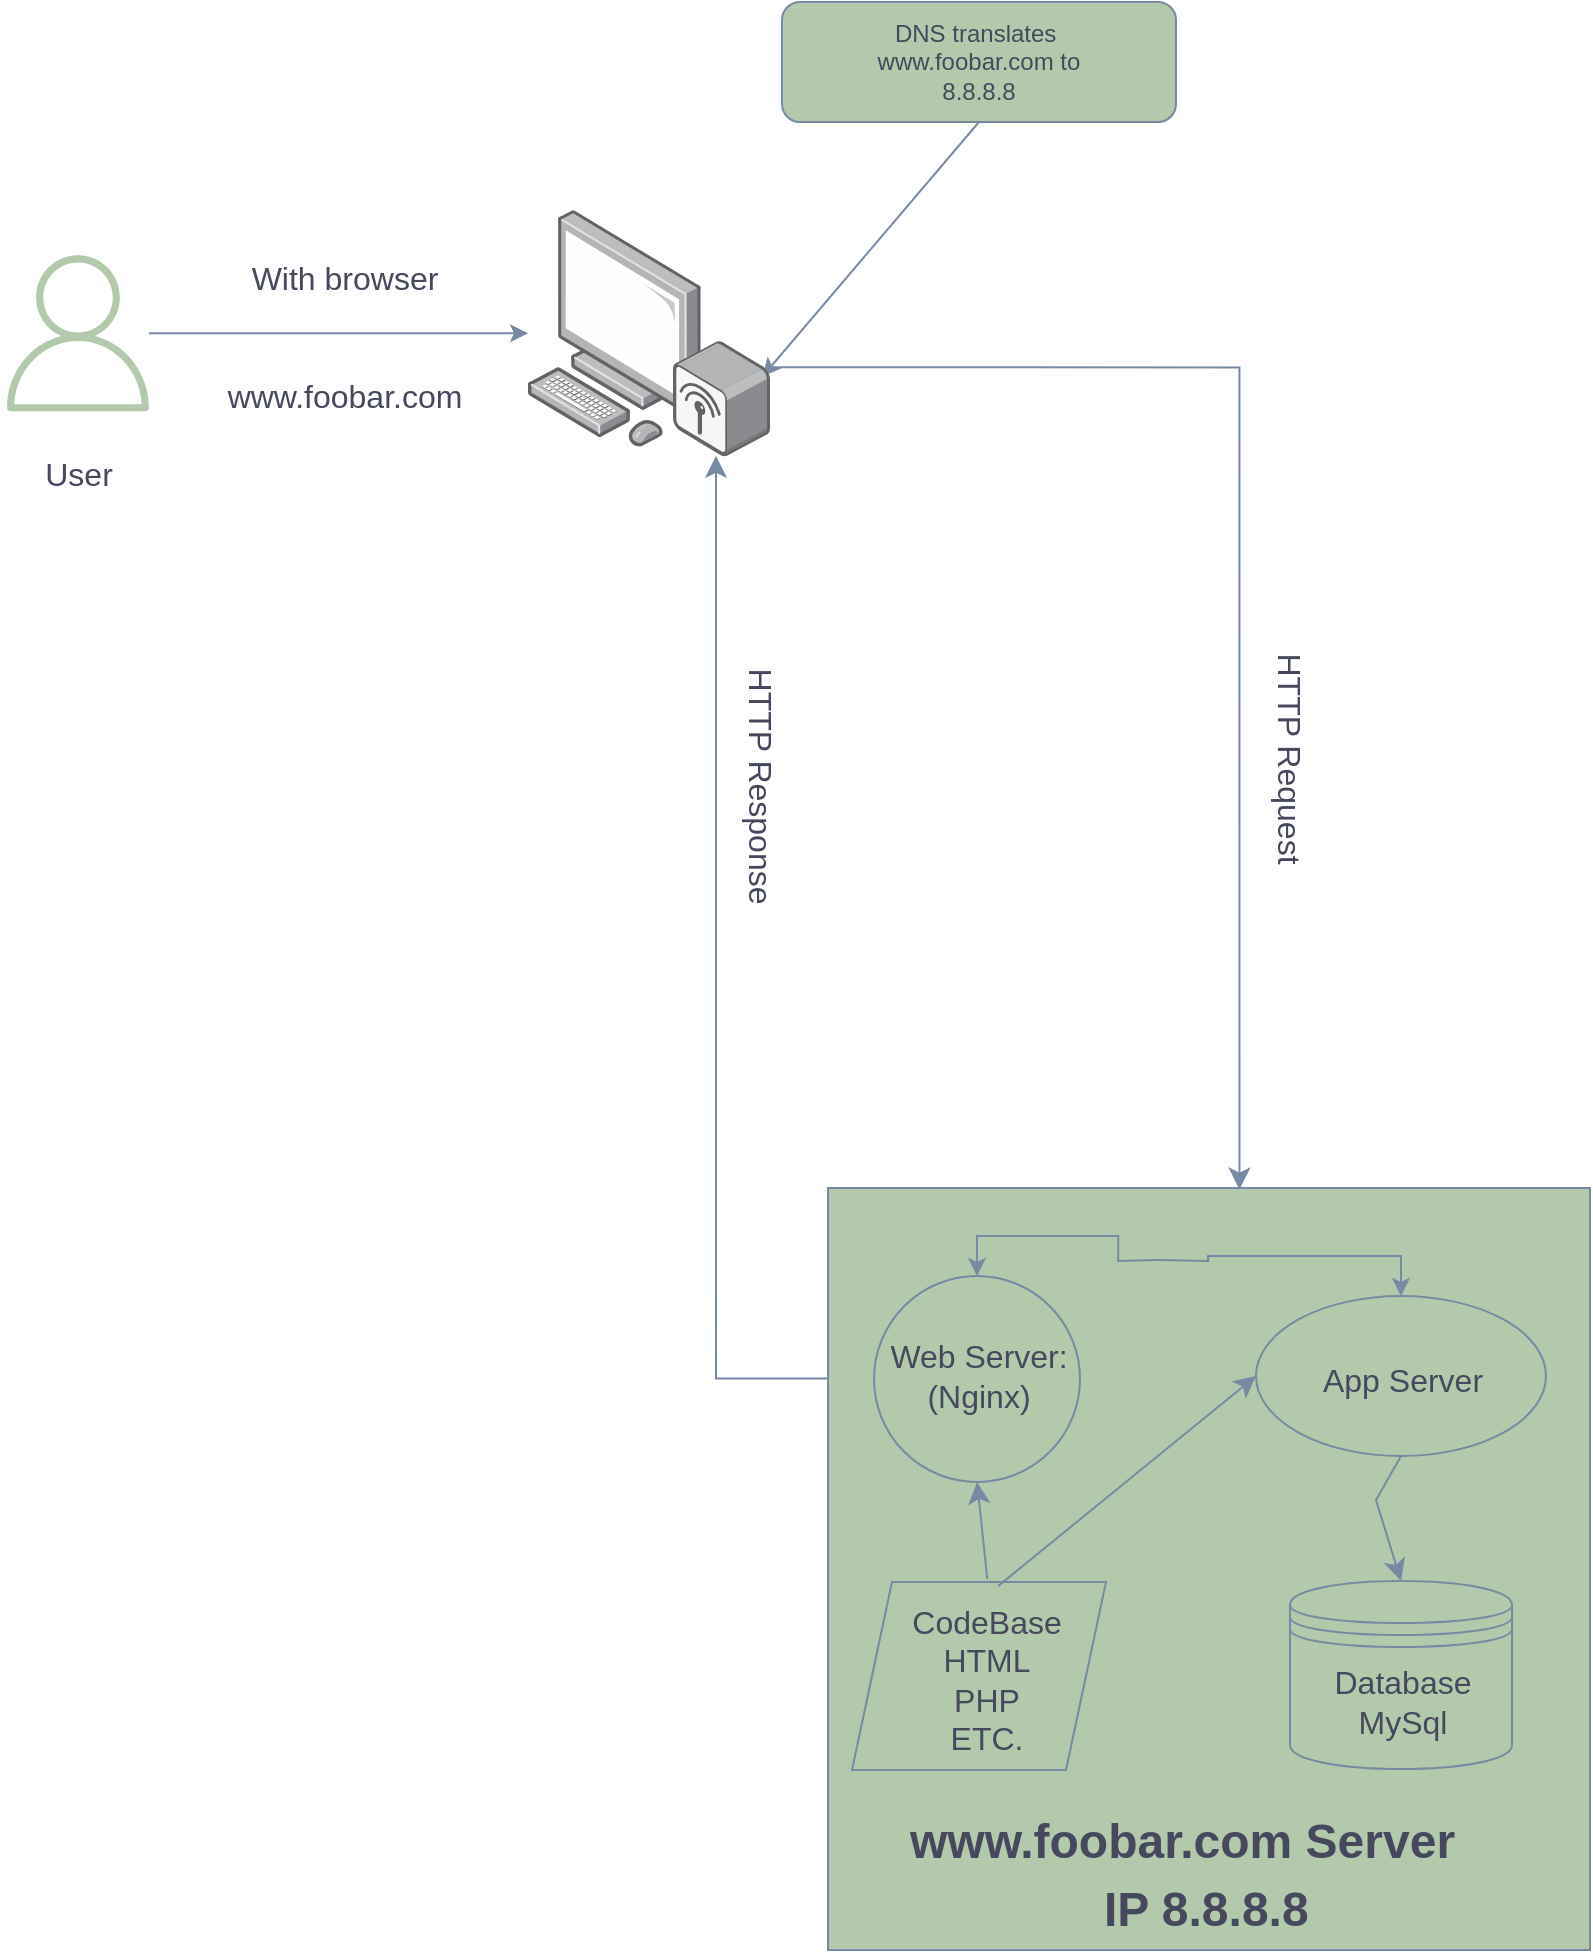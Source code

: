 <mxfile version="23.1.5" type="github">
  <diagram name="Task 0-simple_web_stack" id="8bWBaEhp-v-cjME970KB">
    <mxGraphModel dx="2554" dy="1468" grid="0" gridSize="10" guides="1" tooltips="1" connect="1" arrows="1" fold="1" page="0" pageScale="1" pageWidth="850" pageHeight="1100" math="0" shadow="0">
      <root>
        <mxCell id="0" />
        <mxCell id="1" parent="0" />
        <mxCell id="ALjk90YuMeXRMLBP7BeC-8" value="User" style="text;html=1;align=center;verticalAlign=middle;resizable=0;points=[];autosize=1;strokeColor=none;fillColor=none;fontSize=16;labelBackgroundColor=none;fontColor=#46495D;" parent="1" vertex="1">
          <mxGeometry x="-171" y="-136" width="52" height="31" as="geometry" />
        </mxCell>
        <mxCell id="ALjk90YuMeXRMLBP7BeC-9" value="HTTP Request" style="text;html=1;align=center;verticalAlign=middle;resizable=0;points=[];autosize=1;strokeColor=none;fillColor=none;fontSize=16;rotation=90;labelBackgroundColor=none;fontColor=#46495D;" parent="1" vertex="1">
          <mxGeometry x="399" y="6" width="125" height="31" as="geometry" />
        </mxCell>
        <mxCell id="ALjk90YuMeXRMLBP7BeC-10" value="" style="edgeStyle=segmentEdgeStyle;endArrow=classic;html=1;curved=0;rounded=0;endSize=8;startSize=8;fontSize=12;entryX=0.54;entryY=0.002;entryDx=0;entryDy=0;entryPerimeter=0;exitX=1.017;exitY=0.638;exitDx=0;exitDy=0;exitPerimeter=0;labelBackgroundColor=none;strokeColor=#788AA3;fontColor=default;" parent="1" source="qhRZTPOITp6mi-SZt_0j-1" target="ALjk90YuMeXRMLBP7BeC-11" edge="1">
          <mxGeometry width="50" height="50" relative="1" as="geometry">
            <mxPoint x="207.938" y="-173.489" as="sourcePoint" />
            <mxPoint x="355" y="110" as="targetPoint" />
          </mxGeometry>
        </mxCell>
        <mxCell id="ALjk90YuMeXRMLBP7BeC-34" style="edgeStyle=none;curved=1;rounded=0;orthogonalLoop=1;jettySize=auto;html=1;exitX=0.5;exitY=1;exitDx=0;exitDy=0;fontSize=12;startSize=8;endSize=8;labelBackgroundColor=none;strokeColor=#788AA3;fontColor=default;" parent="1" source="ALjk90YuMeXRMLBP7BeC-11" edge="1">
          <mxGeometry relative="1" as="geometry">
            <mxPoint x="394.778" y="577.444" as="targetPoint" />
          </mxGeometry>
        </mxCell>
        <mxCell id="ALjk90YuMeXRMLBP7BeC-11" value="" style="whiteSpace=wrap;html=1;aspect=fixed;labelBackgroundColor=none;fillColor=#B2C9AB;strokeColor=#788AA3;fontColor=#46495D;" parent="1" vertex="1">
          <mxGeometry x="230" y="237" width="381" height="381" as="geometry" />
        </mxCell>
        <mxCell id="ALjk90YuMeXRMLBP7BeC-12" value="" style="edgeStyle=segmentEdgeStyle;endArrow=classic;html=1;curved=0;rounded=0;endSize=8;startSize=8;fontSize=12;exitX=0;exitY=0.25;exitDx=0;exitDy=0;entryX=0.777;entryY=0.997;entryDx=0;entryDy=0;entryPerimeter=0;labelBackgroundColor=none;strokeColor=#788AA3;fontColor=default;" parent="1" source="ALjk90YuMeXRMLBP7BeC-11" target="qhRZTPOITp6mi-SZt_0j-1" edge="1">
          <mxGeometry width="50" height="50" relative="1" as="geometry">
            <mxPoint x="-3.004" y="232.826" as="sourcePoint" />
            <mxPoint x="114.5" y="-107" as="targetPoint" />
          </mxGeometry>
        </mxCell>
        <mxCell id="ALjk90YuMeXRMLBP7BeC-14" value="HTTP Response" style="text;html=1;align=center;verticalAlign=middle;resizable=0;points=[];autosize=1;strokeColor=none;fillColor=none;fontSize=16;rotation=90;labelBackgroundColor=none;fontColor=#46495D;" parent="1" vertex="1">
          <mxGeometry x="127.75" y="20" width="138" height="31" as="geometry" />
        </mxCell>
        <mxCell id="ALjk90YuMeXRMLBP7BeC-15" style="edgeStyle=none;curved=1;rounded=0;orthogonalLoop=1;jettySize=auto;html=1;exitX=0;exitY=0;exitDx=0;exitDy=0;fontSize=12;startSize=8;endSize=8;labelBackgroundColor=none;strokeColor=#788AA3;fontColor=default;" parent="1" source="ALjk90YuMeXRMLBP7BeC-11" target="ALjk90YuMeXRMLBP7BeC-11" edge="1">
          <mxGeometry relative="1" as="geometry" />
        </mxCell>
        <mxCell id="ug05LiAxdG2SeN3sleKM-1" value="" style="edgeStyle=orthogonalEdgeStyle;rounded=0;orthogonalLoop=1;jettySize=auto;html=1;labelBackgroundColor=none;strokeColor=#788AA3;fontColor=default;" parent="1" target="ALjk90YuMeXRMLBP7BeC-20" edge="1">
          <mxGeometry relative="1" as="geometry">
            <mxPoint x="395.067" y="273" as="sourcePoint" />
          </mxGeometry>
        </mxCell>
        <mxCell id="ug05LiAxdG2SeN3sleKM-2" value="" style="edgeStyle=orthogonalEdgeStyle;rounded=0;orthogonalLoop=1;jettySize=auto;html=1;labelBackgroundColor=none;strokeColor=#788AA3;fontColor=default;" parent="1" target="ALjk90YuMeXRMLBP7BeC-23" edge="1">
          <mxGeometry relative="1" as="geometry">
            <mxPoint x="395.067" y="273" as="sourcePoint" />
          </mxGeometry>
        </mxCell>
        <mxCell id="ALjk90YuMeXRMLBP7BeC-20" value="" style="ellipse;whiteSpace=wrap;html=1;aspect=fixed;labelBackgroundColor=none;fillColor=#B2C9AB;strokeColor=#788AA3;fontColor=#46495D;" parent="1" vertex="1">
          <mxGeometry x="253" y="281" width="103" height="103" as="geometry" />
        </mxCell>
        <mxCell id="ALjk90YuMeXRMLBP7BeC-22" value="Web Server:&lt;br&gt;(Nginx)" style="text;html=1;align=center;verticalAlign=middle;resizable=0;points=[];autosize=1;strokeColor=none;fillColor=none;fontSize=16;labelBackgroundColor=none;fontColor=#46495D;" parent="1" vertex="1">
          <mxGeometry x="251.5" y="306" width="106" height="50" as="geometry" />
        </mxCell>
        <mxCell id="ALjk90YuMeXRMLBP7BeC-23" value="" style="ellipse;whiteSpace=wrap;html=1;labelBackgroundColor=none;fillColor=#B2C9AB;strokeColor=#788AA3;fontColor=#46495D;" parent="1" vertex="1">
          <mxGeometry x="444" y="291" width="145" height="80" as="geometry" />
        </mxCell>
        <mxCell id="ALjk90YuMeXRMLBP7BeC-24" value="App Server" style="text;html=1;align=center;verticalAlign=middle;resizable=0;points=[];autosize=1;strokeColor=none;fillColor=none;fontSize=16;labelBackgroundColor=none;fontColor=#46495D;" parent="1" vertex="1">
          <mxGeometry x="467.5" y="317" width="98" height="31" as="geometry" />
        </mxCell>
        <mxCell id="ALjk90YuMeXRMLBP7BeC-25" value="" style="shape=datastore;whiteSpace=wrap;html=1;labelBackgroundColor=none;fillColor=#B2C9AB;strokeColor=#788AA3;fontColor=#46495D;" parent="1" vertex="1">
          <mxGeometry x="461" y="433.5" width="111" height="94" as="geometry" />
        </mxCell>
        <mxCell id="ALjk90YuMeXRMLBP7BeC-26" value="Database&lt;br&gt;MySql" style="text;html=1;align=center;verticalAlign=middle;resizable=0;points=[];autosize=1;strokeColor=none;fillColor=none;fontSize=16;labelBackgroundColor=none;fontColor=#46495D;" parent="1" vertex="1">
          <mxGeometry x="473" y="469" width="87" height="50" as="geometry" />
        </mxCell>
        <mxCell id="ALjk90YuMeXRMLBP7BeC-27" value="" style="shape=parallelogram;perimeter=parallelogramPerimeter;whiteSpace=wrap;html=1;fixedSize=1;labelBackgroundColor=none;fillColor=#B2C9AB;strokeColor=#788AA3;fontColor=#46495D;" parent="1" vertex="1">
          <mxGeometry x="242" y="434" width="127" height="94" as="geometry" />
        </mxCell>
        <mxCell id="ALjk90YuMeXRMLBP7BeC-28" value="CodeBase&lt;br&gt;HTML&lt;br&gt;PHP&lt;br&gt;ETC." style="text;html=1;align=center;verticalAlign=middle;resizable=0;points=[];autosize=1;strokeColor=none;fillColor=none;fontSize=16;labelBackgroundColor=none;fontColor=#46495D;" parent="1" vertex="1">
          <mxGeometry x="262" y="438.5" width="94" height="89" as="geometry" />
        </mxCell>
        <mxCell id="ALjk90YuMeXRMLBP7BeC-29" value="" style="endArrow=classic;html=1;rounded=0;fontSize=12;startSize=8;endSize=8;exitX=0.5;exitY=1;exitDx=0;exitDy=0;entryX=0.5;entryY=0;entryDx=0;entryDy=0;labelBackgroundColor=none;strokeColor=#788AA3;fontColor=default;" parent="1" source="ALjk90YuMeXRMLBP7BeC-23" target="ALjk90YuMeXRMLBP7BeC-25" edge="1">
          <mxGeometry width="50" height="50" relative="1" as="geometry">
            <mxPoint x="524.5" y="384" as="sourcePoint" />
            <mxPoint x="574.5" y="334" as="targetPoint" />
            <Array as="points">
              <mxPoint x="504" y="393" />
            </Array>
          </mxGeometry>
        </mxCell>
        <mxCell id="ALjk90YuMeXRMLBP7BeC-31" value="" style="endArrow=classic;html=1;rounded=0;fontSize=12;startSize=8;endSize=8;exitX=0.507;exitY=-0.067;exitDx=0;exitDy=0;exitPerimeter=0;entryX=0.5;entryY=1;entryDx=0;entryDy=0;labelBackgroundColor=none;strokeColor=#788AA3;fontColor=default;" parent="1" source="ALjk90YuMeXRMLBP7BeC-28" target="ALjk90YuMeXRMLBP7BeC-20" edge="1">
          <mxGeometry width="50" height="50" relative="1" as="geometry">
            <mxPoint x="201" y="217" as="sourcePoint" />
            <mxPoint x="251" y="167" as="targetPoint" />
          </mxGeometry>
        </mxCell>
        <mxCell id="ALjk90YuMeXRMLBP7BeC-32" value="" style="endArrow=classic;html=1;rounded=0;fontSize=12;startSize=8;endSize=8;exitX=0.575;exitY=0.022;exitDx=0;exitDy=0;exitPerimeter=0;entryX=0;entryY=0.5;entryDx=0;entryDy=0;labelBackgroundColor=none;strokeColor=#788AA3;fontColor=default;" parent="1" source="ALjk90YuMeXRMLBP7BeC-27" target="ALjk90YuMeXRMLBP7BeC-23" edge="1">
          <mxGeometry width="50" height="50" relative="1" as="geometry">
            <mxPoint x="201" y="217" as="sourcePoint" />
            <mxPoint x="251" y="167" as="targetPoint" />
          </mxGeometry>
        </mxCell>
        <mxCell id="ALjk90YuMeXRMLBP7BeC-35" value="&lt;h1&gt;IP 8.8.8.8&lt;/h1&gt;" style="text;html=1;spacing=5;spacingTop=-20;whiteSpace=wrap;overflow=hidden;rounded=0;labelBackgroundColor=none;fontColor=#46495D;" parent="1" vertex="1">
          <mxGeometry x="363" y="578" width="115" height="40" as="geometry" />
        </mxCell>
        <mxCell id="mgsv-WT0YMYp7ut3m8RH-1" value="DNS translates&amp;nbsp;&lt;br&gt;www.foobar.com to&lt;br&gt;8.8.8.8" style="rounded=1;whiteSpace=wrap;html=1;labelBackgroundColor=none;fillColor=#B2C9AB;strokeColor=#788AA3;fontColor=#46495D;" parent="1" vertex="1">
          <mxGeometry x="207" y="-356" width="197" height="60" as="geometry" />
        </mxCell>
        <mxCell id="mgsv-WT0YMYp7ut3m8RH-3" value="" style="endArrow=classic;html=1;rounded=0;exitX=0.5;exitY=1;exitDx=0;exitDy=0;entryX=0.97;entryY=0.674;entryDx=0;entryDy=0;entryPerimeter=0;labelBackgroundColor=none;strokeColor=#788AA3;fontColor=default;" parent="1" source="mgsv-WT0YMYp7ut3m8RH-1" target="qhRZTPOITp6mi-SZt_0j-1" edge="1">
          <mxGeometry width="50" height="50" relative="1" as="geometry">
            <mxPoint x="554" y="209" as="sourcePoint" />
            <mxPoint x="200.42" y="-215.78" as="targetPoint" />
            <Array as="points" />
          </mxGeometry>
        </mxCell>
        <mxCell id="mgsv-WT0YMYp7ut3m8RH-4" value="&lt;h1&gt;www.foobar.com Server&lt;/h1&gt;" style="text;html=1;spacing=5;spacingTop=-20;whiteSpace=wrap;overflow=hidden;rounded=0;labelBackgroundColor=none;fontColor=#46495D;" parent="1" vertex="1">
          <mxGeometry x="265.75" y="544" width="309.5" height="40" as="geometry" />
        </mxCell>
        <mxCell id="qhRZTPOITp6mi-SZt_0j-1" value="" style="image;points=[];aspect=fixed;html=1;align=center;shadow=0;dashed=0;image=img/lib/allied_telesis/computer_and_terminals/Personal_Computer_Wireless.svg;labelBackgroundColor=none;fillColor=#B2C9AB;strokeColor=#788AA3;fontColor=#46495D;" parent="1" vertex="1">
          <mxGeometry x="80" y="-252" width="121" height="123.3" as="geometry" />
        </mxCell>
        <mxCell id="qhRZTPOITp6mi-SZt_0j-2" value="" style="sketch=0;outlineConnect=0;fontColor=#46495D;fillColor=#B2C9AB;strokeColor=none;dashed=0;verticalLabelPosition=bottom;verticalAlign=top;align=center;html=1;fontSize=12;fontStyle=0;aspect=fixed;pointerEvents=1;shape=mxgraph.aws4.user;labelBackgroundColor=none;" parent="1" vertex="1">
          <mxGeometry x="-184" y="-229.35" width="78" height="78" as="geometry" />
        </mxCell>
        <mxCell id="qhRZTPOITp6mi-SZt_0j-3" value="" style="endArrow=classic;html=1;rounded=0;labelBackgroundColor=none;strokeColor=#788AA3;fontColor=default;" parent="1" source="qhRZTPOITp6mi-SZt_0j-2" target="qhRZTPOITp6mi-SZt_0j-1" edge="1">
          <mxGeometry width="50" height="50" relative="1" as="geometry">
            <mxPoint x="-56" y="-187" as="sourcePoint" />
            <mxPoint x="-6" y="-237" as="targetPoint" />
          </mxGeometry>
        </mxCell>
        <mxCell id="qhRZTPOITp6mi-SZt_0j-5" value="With browser" style="text;html=1;align=center;verticalAlign=middle;resizable=0;points=[];autosize=1;strokeColor=none;fillColor=none;fontSize=16;rotation=0;labelBackgroundColor=none;fontColor=#46495D;" parent="1" vertex="1">
          <mxGeometry x="-68" y="-234" width="111" height="31" as="geometry" />
        </mxCell>
        <mxCell id="qhRZTPOITp6mi-SZt_0j-7" value="www.foobar.com" style="text;html=1;align=center;verticalAlign=middle;resizable=0;points=[];autosize=1;strokeColor=none;fillColor=none;fontSize=16;rotation=0;labelBackgroundColor=none;fontColor=#46495D;" parent="1" vertex="1">
          <mxGeometry x="-80" y="-175" width="135" height="31" as="geometry" />
        </mxCell>
      </root>
    </mxGraphModel>
  </diagram>
</mxfile>
